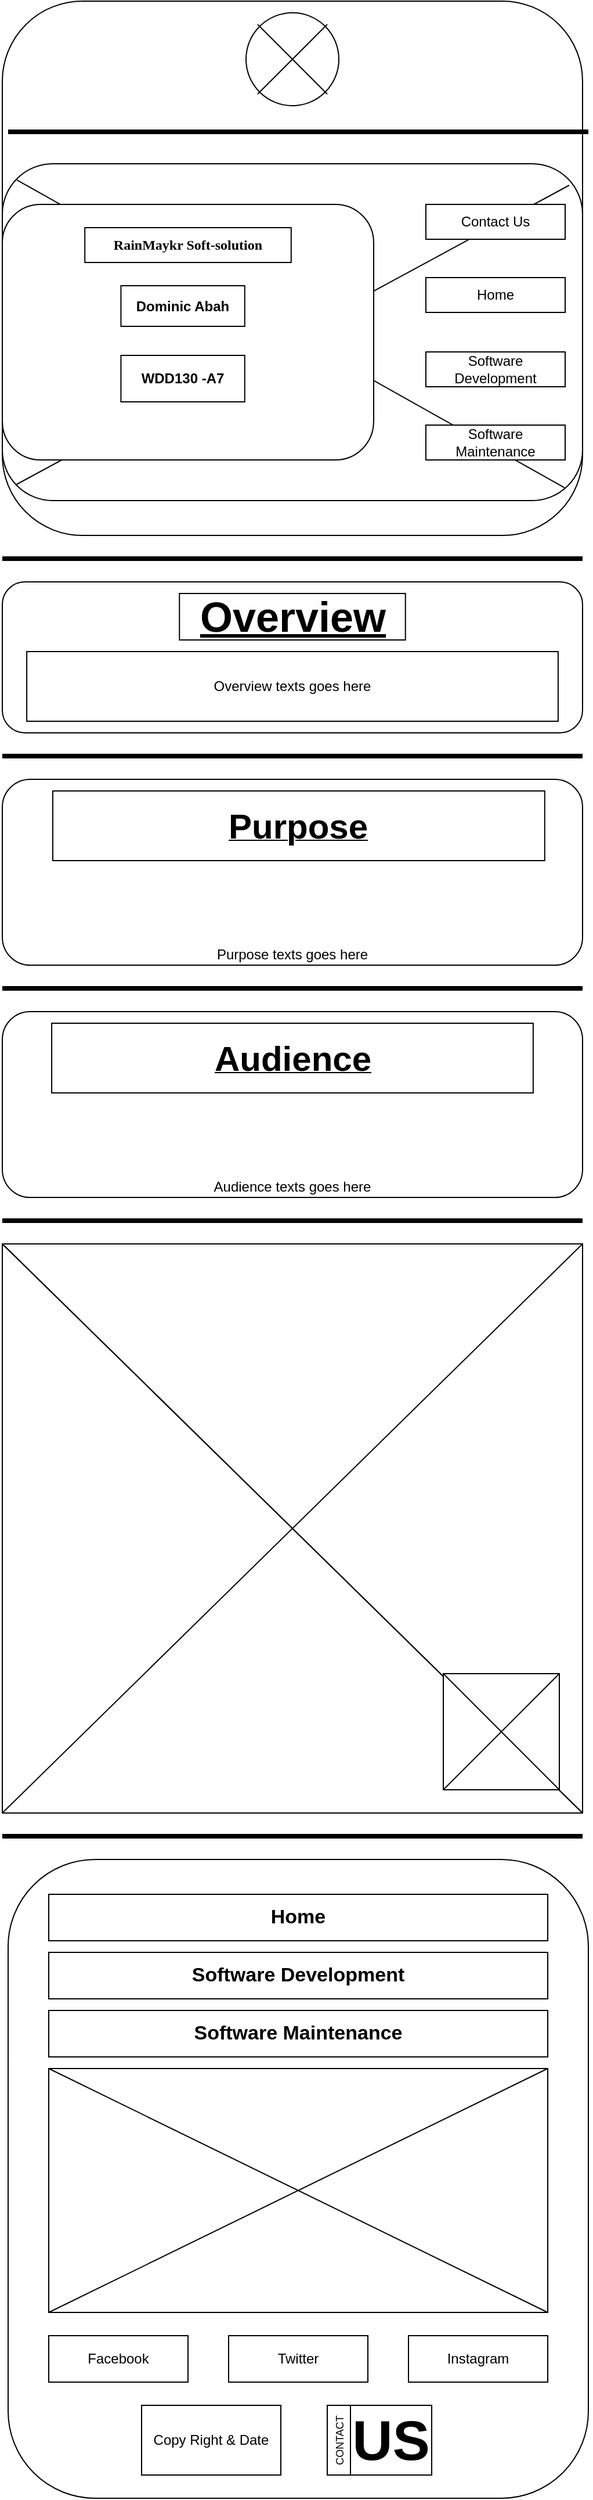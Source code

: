 <mxfile version="21.6.1" type="device">
  <diagram name="Page-1" id="_FjNwq7obGlpxv_vipgh">
    <mxGraphModel dx="954" dy="-511" grid="1" gridSize="10" guides="1" tooltips="1" connect="1" arrows="1" fold="1" page="1" pageScale="1" pageWidth="850" pageHeight="1100" math="0" shadow="0">
      <root>
        <mxCell id="0" />
        <mxCell id="1" parent="0" />
        <mxCell id="Ebv9L-rI2MpH-HvakjUg-1" value="" style="group" vertex="1" connectable="0" parent="1">
          <mxGeometry x="210" y="2290" width="500" height="130" as="geometry" />
        </mxCell>
        <mxCell id="Ebv9L-rI2MpH-HvakjUg-2" value="" style="rounded=1;whiteSpace=wrap;html=1;" vertex="1" parent="Ebv9L-rI2MpH-HvakjUg-1">
          <mxGeometry width="500" height="130" as="geometry" />
        </mxCell>
        <mxCell id="Ebv9L-rI2MpH-HvakjUg-3" value="&lt;b&gt;&lt;font style=&quot;font-size: 36px;&quot;&gt;&lt;u&gt;Overview&lt;/u&gt;&lt;/font&gt;&lt;/b&gt;" style="rounded=0;whiteSpace=wrap;html=1;" vertex="1" parent="Ebv9L-rI2MpH-HvakjUg-1">
          <mxGeometry x="152.632" y="10" width="194.737" height="40" as="geometry" />
        </mxCell>
        <mxCell id="Ebv9L-rI2MpH-HvakjUg-4" value="Overview texts goes here" style="rounded=0;whiteSpace=wrap;html=1;" vertex="1" parent="Ebv9L-rI2MpH-HvakjUg-1">
          <mxGeometry x="21.053" y="60" width="457.895" height="60" as="geometry" />
        </mxCell>
        <mxCell id="Ebv9L-rI2MpH-HvakjUg-5" value="" style="group" vertex="1" connectable="0" parent="1">
          <mxGeometry x="210" y="2460" width="500" height="160" as="geometry" />
        </mxCell>
        <mxCell id="Ebv9L-rI2MpH-HvakjUg-6" value="Purpose texts goes here" style="rounded=1;whiteSpace=wrap;html=1;verticalAlign=bottom;labelPosition=center;verticalLabelPosition=middle;align=center;" vertex="1" parent="Ebv9L-rI2MpH-HvakjUg-5">
          <mxGeometry width="500.0" height="160" as="geometry" />
        </mxCell>
        <mxCell id="Ebv9L-rI2MpH-HvakjUg-7" value="&lt;b&gt;&lt;u&gt;&lt;font style=&quot;font-size: 30px;&quot;&gt;Purpose&lt;/font&gt;&lt;/u&gt;&lt;/b&gt;" style="rounded=0;whiteSpace=wrap;html=1;" vertex="1" parent="Ebv9L-rI2MpH-HvakjUg-5">
          <mxGeometry x="43.478" y="10" width="423.913" height="60" as="geometry" />
        </mxCell>
        <mxCell id="Ebv9L-rI2MpH-HvakjUg-8" value="" style="endArrow=none;html=1;rounded=0;strokeWidth=4;" edge="1" parent="1">
          <mxGeometry width="50" height="50" relative="1" as="geometry">
            <mxPoint x="210" y="2270" as="sourcePoint" />
            <mxPoint x="710" y="2270" as="targetPoint" />
          </mxGeometry>
        </mxCell>
        <mxCell id="Ebv9L-rI2MpH-HvakjUg-9" value="" style="endArrow=none;html=1;rounded=0;strokeWidth=4;" edge="1" parent="1">
          <mxGeometry width="50" height="50" relative="1" as="geometry">
            <mxPoint x="210" y="2440" as="sourcePoint" />
            <mxPoint x="710" y="2440" as="targetPoint" />
          </mxGeometry>
        </mxCell>
        <mxCell id="Ebv9L-rI2MpH-HvakjUg-10" value="" style="group" vertex="1" connectable="0" parent="1">
          <mxGeometry x="210" y="2660" width="500" height="160" as="geometry" />
        </mxCell>
        <mxCell id="Ebv9L-rI2MpH-HvakjUg-11" value="&lt;br&gt;Audience texts goes here" style="rounded=1;whiteSpace=wrap;html=1;verticalAlign=bottom;" vertex="1" parent="Ebv9L-rI2MpH-HvakjUg-10">
          <mxGeometry width="500" height="160" as="geometry" />
        </mxCell>
        <mxCell id="Ebv9L-rI2MpH-HvakjUg-12" value="&lt;b&gt;&lt;u&gt;&lt;font style=&quot;font-size: 30px;&quot;&gt;Audience&lt;/font&gt;&lt;/u&gt;&lt;/b&gt;" style="rounded=0;whiteSpace=wrap;html=1;" vertex="1" parent="Ebv9L-rI2MpH-HvakjUg-10">
          <mxGeometry x="42.553" y="10" width="414.894" height="60" as="geometry" />
        </mxCell>
        <mxCell id="Ebv9L-rI2MpH-HvakjUg-13" value="" style="endArrow=none;html=1;rounded=0;strokeWidth=4;" edge="1" parent="1">
          <mxGeometry width="50" height="50" relative="1" as="geometry">
            <mxPoint x="210" y="2640" as="sourcePoint" />
            <mxPoint x="710" y="2640" as="targetPoint" />
          </mxGeometry>
        </mxCell>
        <mxCell id="Ebv9L-rI2MpH-HvakjUg-14" value="" style="rounded=0;whiteSpace=wrap;html=1;" vertex="1" parent="1">
          <mxGeometry x="210" y="2860" width="500" height="490" as="geometry" />
        </mxCell>
        <mxCell id="Ebv9L-rI2MpH-HvakjUg-15" value="" style="endArrow=none;html=1;rounded=0;entryX=0;entryY=0;entryDx=0;entryDy=0;exitX=1;exitY=1;exitDx=0;exitDy=0;" edge="1" parent="1" source="Ebv9L-rI2MpH-HvakjUg-14" target="Ebv9L-rI2MpH-HvakjUg-14">
          <mxGeometry width="50" height="50" relative="1" as="geometry">
            <mxPoint x="659" y="3353" as="sourcePoint" />
            <mxPoint x="160" y="2870" as="targetPoint" />
          </mxGeometry>
        </mxCell>
        <mxCell id="Ebv9L-rI2MpH-HvakjUg-16" value="" style="endArrow=none;html=1;rounded=0;entryX=1;entryY=0;entryDx=0;entryDy=0;exitX=0;exitY=1;exitDx=0;exitDy=0;" edge="1" parent="1" source="Ebv9L-rI2MpH-HvakjUg-14" target="Ebv9L-rI2MpH-HvakjUg-14">
          <mxGeometry width="50" height="50" relative="1" as="geometry">
            <mxPoint x="665" y="6000" as="sourcePoint" />
            <mxPoint x="715" y="5950" as="targetPoint" />
          </mxGeometry>
        </mxCell>
        <mxCell id="Ebv9L-rI2MpH-HvakjUg-17" value="" style="endArrow=none;html=1;rounded=0;entryX=0;entryY=0;entryDx=0;entryDy=0;exitX=1;exitY=1;exitDx=0;exitDy=0;" edge="1" parent="1" source="Ebv9L-rI2MpH-HvakjUg-14" target="Ebv9L-rI2MpH-HvakjUg-14">
          <mxGeometry width="50" height="50" relative="1" as="geometry">
            <mxPoint x="1115" y="6210" as="sourcePoint" />
            <mxPoint x="165" y="5720" as="targetPoint" />
          </mxGeometry>
        </mxCell>
        <mxCell id="Ebv9L-rI2MpH-HvakjUg-18" value="" style="group" vertex="1" connectable="0" parent="1">
          <mxGeometry x="590" y="3230" width="100" height="100" as="geometry" />
        </mxCell>
        <mxCell id="Ebv9L-rI2MpH-HvakjUg-19" value="" style="whiteSpace=wrap;html=1;aspect=fixed;" vertex="1" parent="Ebv9L-rI2MpH-HvakjUg-18">
          <mxGeometry width="100" height="100" as="geometry" />
        </mxCell>
        <mxCell id="Ebv9L-rI2MpH-HvakjUg-20" value="" style="endArrow=none;html=1;rounded=0;exitX=0;exitY=1;exitDx=0;exitDy=0;entryX=1;entryY=0;entryDx=0;entryDy=0;" edge="1" parent="Ebv9L-rI2MpH-HvakjUg-18" source="Ebv9L-rI2MpH-HvakjUg-19" target="Ebv9L-rI2MpH-HvakjUg-19">
          <mxGeometry width="50" height="50" relative="1" as="geometry">
            <mxPoint x="295" y="50" as="sourcePoint" />
            <mxPoint x="345" as="targetPoint" />
            <Array as="points" />
          </mxGeometry>
        </mxCell>
        <mxCell id="Ebv9L-rI2MpH-HvakjUg-21" value="" style="endArrow=none;html=1;rounded=0;exitX=1;exitY=1;exitDx=0;exitDy=0;entryX=0;entryY=0;entryDx=0;entryDy=0;" edge="1" parent="Ebv9L-rI2MpH-HvakjUg-18" source="Ebv9L-rI2MpH-HvakjUg-19" target="Ebv9L-rI2MpH-HvakjUg-19">
          <mxGeometry width="50" height="50" relative="1" as="geometry">
            <mxPoint x="195" y="50" as="sourcePoint" />
            <mxPoint x="245" as="targetPoint" />
          </mxGeometry>
        </mxCell>
        <mxCell id="Ebv9L-rI2MpH-HvakjUg-22" value="" style="rounded=1;whiteSpace=wrap;html=1;" vertex="1" parent="1">
          <mxGeometry x="215" y="3390" width="500" height="550" as="geometry" />
        </mxCell>
        <mxCell id="Ebv9L-rI2MpH-HvakjUg-23" value="Home" style="rounded=0;whiteSpace=wrap;html=1;fontStyle=1;fontSize=17;" vertex="1" parent="1">
          <mxGeometry x="250" y="3420" width="430" height="40" as="geometry" />
        </mxCell>
        <mxCell id="Ebv9L-rI2MpH-HvakjUg-24" value="Software Development" style="rounded=0;whiteSpace=wrap;html=1;fontStyle=1;fontSize=17;" vertex="1" parent="1">
          <mxGeometry x="250" y="3470" width="430" height="40" as="geometry" />
        </mxCell>
        <mxCell id="Ebv9L-rI2MpH-HvakjUg-25" value="Software Maintenance" style="rounded=0;whiteSpace=wrap;html=1;fontStyle=1;fontSize=17;" vertex="1" parent="1">
          <mxGeometry x="250" y="3520" width="430" height="40" as="geometry" />
        </mxCell>
        <mxCell id="Ebv9L-rI2MpH-HvakjUg-26" value="" style="rounded=0;whiteSpace=wrap;html=1;" vertex="1" parent="1">
          <mxGeometry x="250" y="3570" width="430" height="210" as="geometry" />
        </mxCell>
        <mxCell id="Ebv9L-rI2MpH-HvakjUg-27" value="Facebook" style="rounded=0;whiteSpace=wrap;html=1;" vertex="1" parent="1">
          <mxGeometry x="250" y="3800" width="120" height="40" as="geometry" />
        </mxCell>
        <mxCell id="Ebv9L-rI2MpH-HvakjUg-28" value="Instagram" style="rounded=0;whiteSpace=wrap;html=1;" vertex="1" parent="1">
          <mxGeometry x="560" y="3800" width="120" height="40" as="geometry" />
        </mxCell>
        <mxCell id="Ebv9L-rI2MpH-HvakjUg-29" value="Twitter" style="rounded=0;whiteSpace=wrap;html=1;" vertex="1" parent="1">
          <mxGeometry x="405" y="3800" width="120" height="40" as="geometry" />
        </mxCell>
        <mxCell id="Ebv9L-rI2MpH-HvakjUg-30" value="" style="group" vertex="1" connectable="0" parent="1">
          <mxGeometry x="330" y="3860" width="250" height="60" as="geometry" />
        </mxCell>
        <mxCell id="Ebv9L-rI2MpH-HvakjUg-31" value="Copy Right &amp;amp; Date" style="rounded=0;whiteSpace=wrap;html=1;flipH=0;" vertex="1" parent="Ebv9L-rI2MpH-HvakjUg-30">
          <mxGeometry width="120" height="60" as="geometry" />
        </mxCell>
        <mxCell id="Ebv9L-rI2MpH-HvakjUg-32" value="" style="group;flipH=0;" vertex="1" connectable="0" parent="Ebv9L-rI2MpH-HvakjUg-30">
          <mxGeometry x="160" width="90" height="60" as="geometry" />
        </mxCell>
        <mxCell id="Ebv9L-rI2MpH-HvakjUg-33" value="&lt;b&gt;&lt;font style=&quot;font-size: 48px;&quot;&gt;US&lt;/font&gt;&lt;/b&gt;" style="rounded=0;whiteSpace=wrap;html=1;" vertex="1" parent="Ebv9L-rI2MpH-HvakjUg-32">
          <mxGeometry x="20" width="70" height="60" as="geometry" />
        </mxCell>
        <mxCell id="Ebv9L-rI2MpH-HvakjUg-34" value="&lt;font style=&quot;font-size: 9px;&quot;&gt;CONTACT&lt;/font&gt;" style="rounded=0;whiteSpace=wrap;html=1;rotation=-90;" vertex="1" parent="Ebv9L-rI2MpH-HvakjUg-32">
          <mxGeometry x="-20" y="20" width="60" height="20" as="geometry" />
        </mxCell>
        <mxCell id="Ebv9L-rI2MpH-HvakjUg-35" value="" style="endArrow=none;html=1;rounded=0;exitX=0;exitY=1;exitDx=0;exitDy=0;entryX=1;entryY=0;entryDx=0;entryDy=0;" edge="1" parent="1" source="Ebv9L-rI2MpH-HvakjUg-26" target="Ebv9L-rI2MpH-HvakjUg-26">
          <mxGeometry width="50" height="50" relative="1" as="geometry">
            <mxPoint x="390" y="3640" as="sourcePoint" />
            <mxPoint x="440" y="3590" as="targetPoint" />
          </mxGeometry>
        </mxCell>
        <mxCell id="Ebv9L-rI2MpH-HvakjUg-36" value="" style="endArrow=none;html=1;rounded=0;exitX=0;exitY=1;exitDx=0;exitDy=0;entryX=1;entryY=0;entryDx=0;entryDy=0;" edge="1" parent="1">
          <mxGeometry width="50" height="50" relative="1" as="geometry">
            <mxPoint x="680" y="3780" as="sourcePoint" />
            <mxPoint x="250" y="3570" as="targetPoint" />
          </mxGeometry>
        </mxCell>
        <mxCell id="Ebv9L-rI2MpH-HvakjUg-37" value="" style="endArrow=none;html=1;rounded=0;strokeWidth=4;" edge="1" parent="1">
          <mxGeometry width="50" height="50" relative="1" as="geometry">
            <mxPoint x="210" y="3370" as="sourcePoint" />
            <mxPoint x="710" y="3370" as="targetPoint" />
          </mxGeometry>
        </mxCell>
        <mxCell id="Ebv9L-rI2MpH-HvakjUg-38" value="" style="endArrow=none;html=1;rounded=0;strokeWidth=4;" edge="1" parent="1">
          <mxGeometry width="50" height="50" relative="1" as="geometry">
            <mxPoint x="210" y="2840" as="sourcePoint" />
            <mxPoint x="710" y="2840" as="targetPoint" />
          </mxGeometry>
        </mxCell>
        <mxCell id="Ebv9L-rI2MpH-HvakjUg-39" value="" style="group" vertex="1" connectable="0" parent="1">
          <mxGeometry x="210" y="1790" width="505" height="460" as="geometry" />
        </mxCell>
        <mxCell id="Ebv9L-rI2MpH-HvakjUg-40" value="" style="group" vertex="1" connectable="0" parent="Ebv9L-rI2MpH-HvakjUg-39">
          <mxGeometry width="500" height="460" as="geometry" />
        </mxCell>
        <mxCell id="Ebv9L-rI2MpH-HvakjUg-41" value="" style="rounded=1;whiteSpace=wrap;html=1;imageWidth=26;imageHeight=26;" vertex="1" parent="Ebv9L-rI2MpH-HvakjUg-40">
          <mxGeometry width="500" height="460" as="geometry" />
        </mxCell>
        <mxCell id="Ebv9L-rI2MpH-HvakjUg-42" value="" style="group" vertex="1" connectable="0" parent="Ebv9L-rI2MpH-HvakjUg-40">
          <mxGeometry y="140" width="500" height="290" as="geometry" />
        </mxCell>
        <mxCell id="Ebv9L-rI2MpH-HvakjUg-43" value="" style="rounded=1;whiteSpace=wrap;html=1;" vertex="1" parent="Ebv9L-rI2MpH-HvakjUg-42">
          <mxGeometry width="500" height="290" as="geometry" />
        </mxCell>
        <mxCell id="Ebv9L-rI2MpH-HvakjUg-44" value="" style="endArrow=none;html=1;rounded=0;exitX=0.969;exitY=0.962;exitDx=0;exitDy=0;exitPerimeter=0;entryX=0.025;entryY=0.048;entryDx=0;entryDy=0;entryPerimeter=0;" edge="1" parent="Ebv9L-rI2MpH-HvakjUg-42" source="Ebv9L-rI2MpH-HvakjUg-43" target="Ebv9L-rI2MpH-HvakjUg-43">
          <mxGeometry width="50" height="50" relative="1" as="geometry">
            <mxPoint x="539" y="642.5" as="sourcePoint" />
            <mxPoint x="70" y="373.5" as="targetPoint" />
            <Array as="points" />
          </mxGeometry>
        </mxCell>
        <mxCell id="Ebv9L-rI2MpH-HvakjUg-45" value="" style="endArrow=none;html=1;rounded=0;exitX=0.969;exitY=0.962;exitDx=0;exitDy=0;exitPerimeter=0;entryX=0.964;entryY=0.024;entryDx=0;entryDy=0;entryPerimeter=0;" edge="1" parent="Ebv9L-rI2MpH-HvakjUg-42">
          <mxGeometry width="50" height="50" relative="1" as="geometry">
            <mxPoint x="11.5" y="276.5" as="sourcePoint" />
            <mxPoint x="488.5" y="18.5" as="targetPoint" />
          </mxGeometry>
        </mxCell>
        <mxCell id="Ebv9L-rI2MpH-HvakjUg-46" value="" style="group" connectable="0" vertex="1" parent="Ebv9L-rI2MpH-HvakjUg-42">
          <mxGeometry y="35" width="320" height="220" as="geometry" />
        </mxCell>
        <mxCell id="Ebv9L-rI2MpH-HvakjUg-47" value="" style="rounded=1;whiteSpace=wrap;html=1;" vertex="1" parent="Ebv9L-rI2MpH-HvakjUg-46">
          <mxGeometry width="320" height="220" as="geometry" />
        </mxCell>
        <mxCell id="Ebv9L-rI2MpH-HvakjUg-48" value="" style="group" connectable="0" vertex="1" parent="Ebv9L-rI2MpH-HvakjUg-46">
          <mxGeometry x="71.111" y="20" width="177.778" height="150" as="geometry" />
        </mxCell>
        <mxCell id="Ebv9L-rI2MpH-HvakjUg-49" value="&lt;font face=&quot;Comic Sans MS&quot;&gt;&lt;b&gt;RainMaykr Soft-solution&lt;/b&gt;&lt;/font&gt;" style="rounded=0;whiteSpace=wrap;html=1;" vertex="1" parent="Ebv9L-rI2MpH-HvakjUg-48">
          <mxGeometry width="177.778" height="30" as="geometry" />
        </mxCell>
        <mxCell id="Ebv9L-rI2MpH-HvakjUg-50" value="&lt;b&gt;WDD130 -A7&lt;/b&gt;" style="rounded=0;whiteSpace=wrap;html=1;" vertex="1" parent="Ebv9L-rI2MpH-HvakjUg-48">
          <mxGeometry x="31.111" y="110" width="106.667" height="40" as="geometry" />
        </mxCell>
        <mxCell id="Ebv9L-rI2MpH-HvakjUg-51" value="&lt;b&gt;Dominic Abah&lt;/b&gt;" style="rounded=0;whiteSpace=wrap;html=1;" vertex="1" parent="Ebv9L-rI2MpH-HvakjUg-48">
          <mxGeometry x="31.111" y="50" width="106.667" height="35" as="geometry" />
        </mxCell>
        <mxCell id="Ebv9L-rI2MpH-HvakjUg-52" value="" style="group" vertex="1" connectable="0" parent="Ebv9L-rI2MpH-HvakjUg-42">
          <mxGeometry x="365" y="35" width="120" height="220" as="geometry" />
        </mxCell>
        <mxCell id="Ebv9L-rI2MpH-HvakjUg-53" value="Contact Us" style="rounded=0;whiteSpace=wrap;html=1;" vertex="1" parent="Ebv9L-rI2MpH-HvakjUg-52">
          <mxGeometry width="120" height="30" as="geometry" />
        </mxCell>
        <mxCell id="Ebv9L-rI2MpH-HvakjUg-54" value="Software Development" style="rounded=0;whiteSpace=wrap;html=1;" vertex="1" parent="Ebv9L-rI2MpH-HvakjUg-52">
          <mxGeometry y="127" width="120" height="30" as="geometry" />
        </mxCell>
        <mxCell id="Ebv9L-rI2MpH-HvakjUg-55" value="Software Maintenance" style="rounded=0;whiteSpace=wrap;html=1;" vertex="1" parent="Ebv9L-rI2MpH-HvakjUg-52">
          <mxGeometry y="190" width="120" height="30" as="geometry" />
        </mxCell>
        <mxCell id="Ebv9L-rI2MpH-HvakjUg-56" value="Home" style="rounded=0;whiteSpace=wrap;html=1;" vertex="1" parent="Ebv9L-rI2MpH-HvakjUg-52">
          <mxGeometry y="63" width="120" height="30" as="geometry" />
        </mxCell>
        <mxCell id="Ebv9L-rI2MpH-HvakjUg-57" value="" style="group" vertex="1" connectable="0" parent="Ebv9L-rI2MpH-HvakjUg-40">
          <mxGeometry x="210" y="10" width="80" height="80" as="geometry" />
        </mxCell>
        <mxCell id="Ebv9L-rI2MpH-HvakjUg-58" value="" style="ellipse;whiteSpace=wrap;html=1;aspect=fixed;" vertex="1" parent="Ebv9L-rI2MpH-HvakjUg-57">
          <mxGeometry width="80" height="80" as="geometry" />
        </mxCell>
        <mxCell id="Ebv9L-rI2MpH-HvakjUg-59" value="" style="endArrow=none;html=1;rounded=0;" edge="1" parent="Ebv9L-rI2MpH-HvakjUg-57">
          <mxGeometry width="50" height="50" relative="1" as="geometry">
            <mxPoint x="10" y="70" as="sourcePoint" />
            <mxPoint x="70" y="10" as="targetPoint" />
          </mxGeometry>
        </mxCell>
        <mxCell id="Ebv9L-rI2MpH-HvakjUg-60" value="" style="endArrow=none;html=1;rounded=0;" edge="1" parent="Ebv9L-rI2MpH-HvakjUg-57">
          <mxGeometry width="50" height="50" relative="1" as="geometry">
            <mxPoint x="70" y="70" as="sourcePoint" />
            <mxPoint x="10" y="10" as="targetPoint" />
          </mxGeometry>
        </mxCell>
        <mxCell id="Ebv9L-rI2MpH-HvakjUg-61" value="" style="endArrow=none;html=1;rounded=0;strokeWidth=4;" edge="1" parent="Ebv9L-rI2MpH-HvakjUg-39">
          <mxGeometry width="50" height="50" relative="1" as="geometry">
            <mxPoint x="5" y="112.5" as="sourcePoint" />
            <mxPoint x="505" y="112.5" as="targetPoint" />
          </mxGeometry>
        </mxCell>
      </root>
    </mxGraphModel>
  </diagram>
</mxfile>
